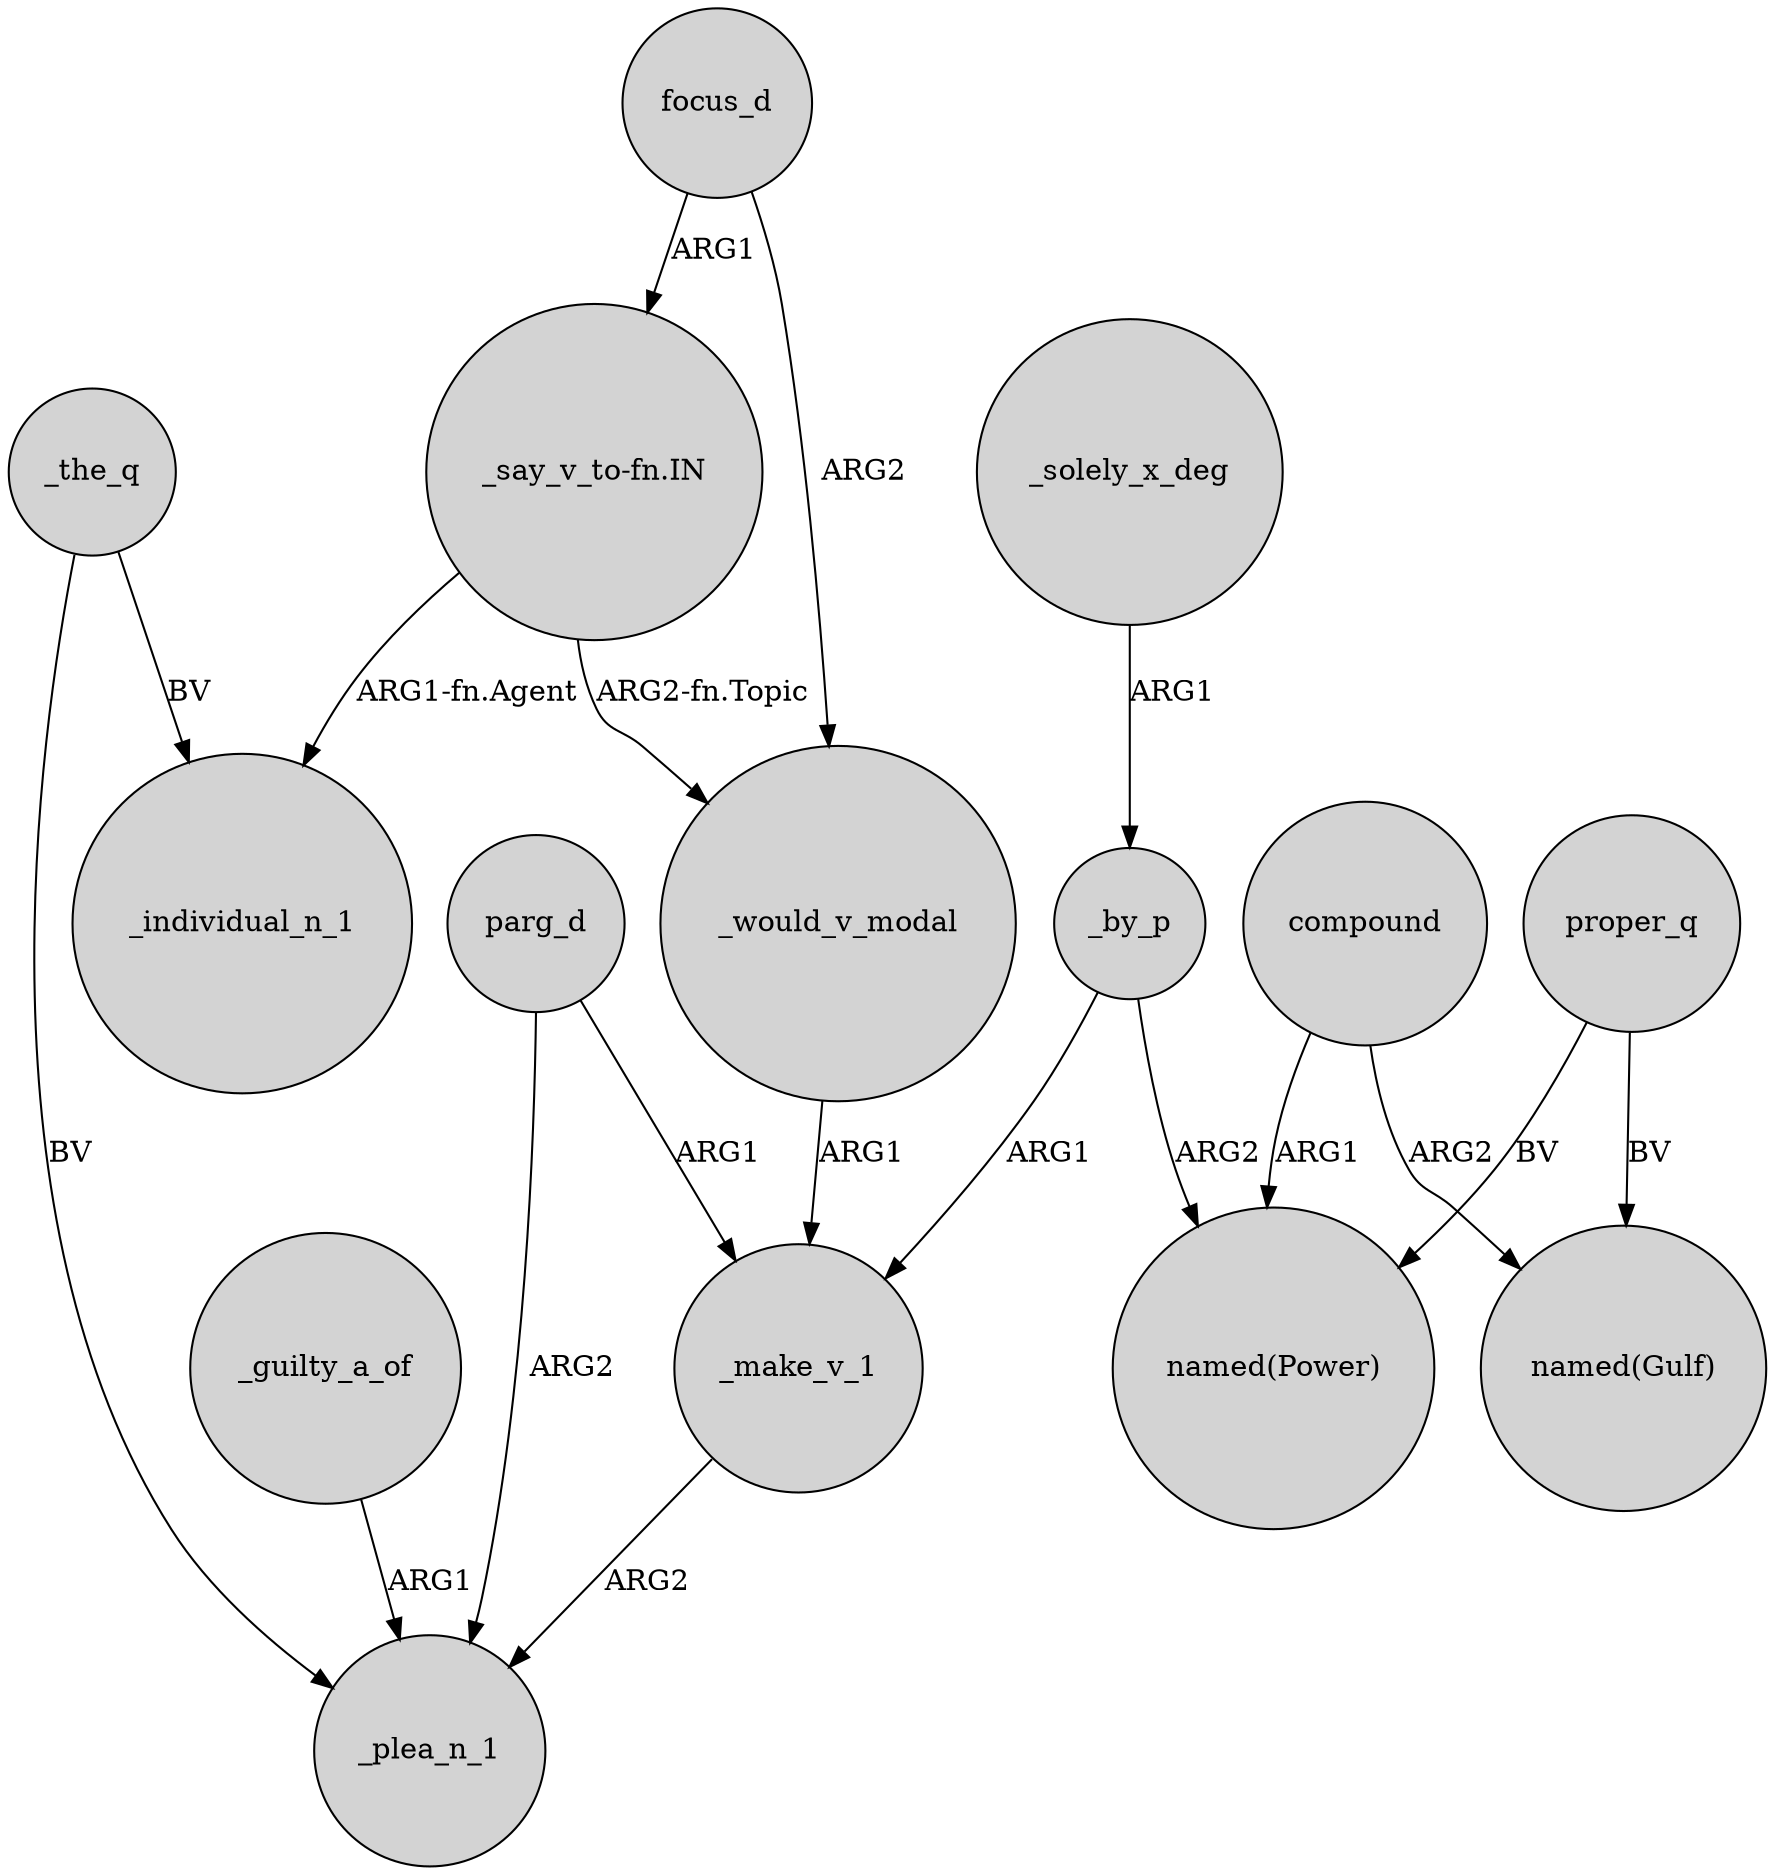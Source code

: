 digraph {
	node [shape=circle style=filled]
	_the_q -> _plea_n_1 [label=BV]
	_guilty_a_of -> _plea_n_1 [label=ARG1]
	_the_q -> _individual_n_1 [label=BV]
	"_say_v_to-fn.IN" -> _would_v_modal [label="ARG2-fn.Topic"]
	focus_d -> _would_v_modal [label=ARG2]
	parg_d -> _make_v_1 [label=ARG1]
	compound -> "named(Power)" [label=ARG1]
	"_say_v_to-fn.IN" -> _individual_n_1 [label="ARG1-fn.Agent"]
	_make_v_1 -> _plea_n_1 [label=ARG2]
	proper_q -> "named(Gulf)" [label=BV]
	parg_d -> _plea_n_1 [label=ARG2]
	proper_q -> "named(Power)" [label=BV]
	_by_p -> _make_v_1 [label=ARG1]
	compound -> "named(Gulf)" [label=ARG2]
	_would_v_modal -> _make_v_1 [label=ARG1]
	_by_p -> "named(Power)" [label=ARG2]
	_solely_x_deg -> _by_p [label=ARG1]
	focus_d -> "_say_v_to-fn.IN" [label=ARG1]
}
